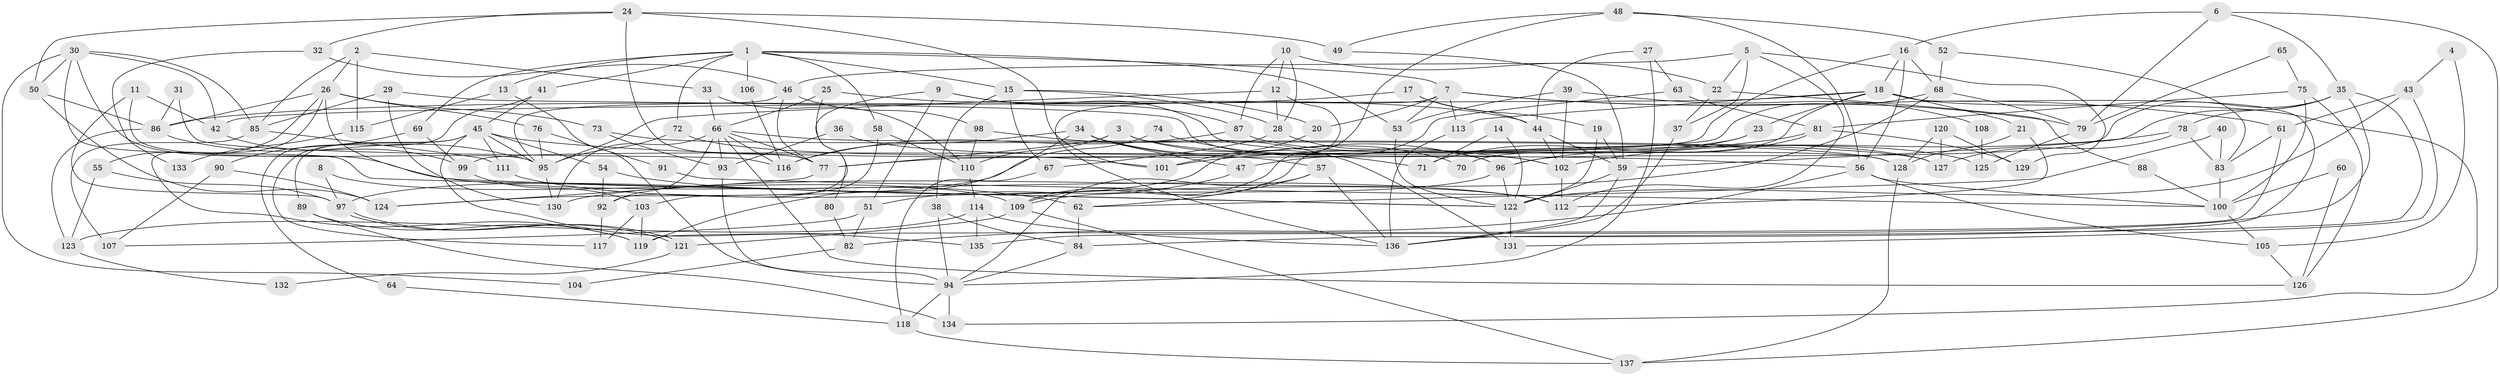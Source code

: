 // Generated by graph-tools (version 1.1) at 2025/26/03/09/25 03:26:11]
// undirected, 137 vertices, 274 edges
graph export_dot {
graph [start="1"]
  node [color=gray90,style=filled];
  1;
  2;
  3;
  4;
  5;
  6;
  7;
  8;
  9;
  10;
  11;
  12;
  13;
  14;
  15;
  16;
  17;
  18;
  19;
  20;
  21;
  22;
  23;
  24;
  25;
  26;
  27;
  28;
  29;
  30;
  31;
  32;
  33;
  34;
  35;
  36;
  37;
  38;
  39;
  40;
  41;
  42;
  43;
  44;
  45;
  46;
  47;
  48;
  49;
  50;
  51;
  52;
  53;
  54;
  55;
  56;
  57;
  58;
  59;
  60;
  61;
  62;
  63;
  64;
  65;
  66;
  67;
  68;
  69;
  70;
  71;
  72;
  73;
  74;
  75;
  76;
  77;
  78;
  79;
  80;
  81;
  82;
  83;
  84;
  85;
  86;
  87;
  88;
  89;
  90;
  91;
  92;
  93;
  94;
  95;
  96;
  97;
  98;
  99;
  100;
  101;
  102;
  103;
  104;
  105;
  106;
  107;
  108;
  109;
  110;
  111;
  112;
  113;
  114;
  115;
  116;
  117;
  118;
  119;
  120;
  121;
  122;
  123;
  124;
  125;
  126;
  127;
  128;
  129;
  130;
  131;
  132;
  133;
  134;
  135;
  136;
  137;
  1 -- 15;
  1 -- 58;
  1 -- 7;
  1 -- 13;
  1 -- 41;
  1 -- 53;
  1 -- 69;
  1 -- 72;
  1 -- 106;
  2 -- 85;
  2 -- 26;
  2 -- 33;
  2 -- 115;
  3 -- 77;
  3 -- 110;
  3 -- 70;
  3 -- 127;
  4 -- 43;
  4 -- 105;
  5 -- 46;
  5 -- 112;
  5 -- 22;
  5 -- 37;
  5 -- 129;
  6 -- 35;
  6 -- 79;
  6 -- 16;
  6 -- 137;
  7 -- 113;
  7 -- 20;
  7 -- 53;
  7 -- 61;
  7 -- 79;
  7 -- 136;
  8 -- 109;
  8 -- 97;
  9 -- 128;
  9 -- 92;
  9 -- 51;
  9 -- 87;
  10 -- 22;
  10 -- 87;
  10 -- 12;
  10 -- 28;
  11 -- 97;
  11 -- 95;
  11 -- 42;
  12 -- 28;
  12 -- 95;
  12 -- 109;
  13 -- 94;
  13 -- 115;
  14 -- 122;
  14 -- 71;
  15 -- 67;
  15 -- 20;
  15 -- 28;
  15 -- 38;
  16 -- 56;
  16 -- 18;
  16 -- 68;
  16 -- 99;
  17 -- 19;
  17 -- 44;
  17 -- 86;
  18 -- 134;
  18 -- 21;
  18 -- 23;
  18 -- 42;
  18 -- 70;
  18 -- 84;
  18 -- 113;
  19 -- 122;
  19 -- 59;
  20 -- 101;
  21 -- 112;
  21 -- 128;
  22 -- 37;
  22 -- 88;
  23 -- 47;
  23 -- 71;
  24 -- 77;
  24 -- 101;
  24 -- 32;
  24 -- 49;
  24 -- 50;
  25 -- 66;
  25 -- 44;
  25 -- 80;
  26 -- 86;
  26 -- 122;
  26 -- 55;
  26 -- 73;
  26 -- 76;
  26 -- 119;
  27 -- 44;
  27 -- 63;
  27 -- 94;
  28 -- 67;
  28 -- 96;
  29 -- 130;
  29 -- 85;
  29 -- 102;
  30 -- 42;
  30 -- 122;
  30 -- 50;
  30 -- 85;
  30 -- 104;
  30 -- 112;
  31 -- 116;
  31 -- 86;
  32 -- 46;
  32 -- 133;
  33 -- 66;
  33 -- 110;
  34 -- 96;
  34 -- 119;
  34 -- 47;
  34 -- 71;
  34 -- 116;
  35 -- 96;
  35 -- 59;
  35 -- 78;
  35 -- 135;
  35 -- 136;
  36 -- 57;
  36 -- 93;
  37 -- 136;
  38 -- 84;
  38 -- 94;
  39 -- 102;
  39 -- 53;
  39 -- 108;
  40 -- 62;
  40 -- 83;
  41 -- 45;
  41 -- 64;
  42 -- 99;
  43 -- 131;
  43 -- 122;
  43 -- 61;
  44 -- 59;
  44 -- 102;
  45 -- 95;
  45 -- 117;
  45 -- 54;
  45 -- 56;
  45 -- 89;
  45 -- 111;
  45 -- 135;
  46 -- 77;
  46 -- 95;
  46 -- 98;
  47 -- 51;
  48 -- 49;
  48 -- 109;
  48 -- 52;
  48 -- 56;
  49 -- 59;
  50 -- 86;
  50 -- 124;
  51 -- 107;
  51 -- 82;
  52 -- 83;
  52 -- 68;
  53 -- 122;
  54 -- 62;
  54 -- 92;
  55 -- 123;
  55 -- 97;
  56 -- 82;
  56 -- 100;
  56 -- 105;
  57 -- 136;
  57 -- 94;
  57 -- 62;
  58 -- 110;
  58 -- 103;
  59 -- 136;
  59 -- 122;
  60 -- 100;
  60 -- 126;
  61 -- 83;
  61 -- 119;
  62 -- 84;
  63 -- 97;
  63 -- 81;
  64 -- 118;
  65 -- 79;
  65 -- 75;
  66 -- 127;
  66 -- 130;
  66 -- 77;
  66 -- 92;
  66 -- 93;
  66 -- 116;
  66 -- 126;
  67 -- 118;
  68 -- 77;
  68 -- 79;
  68 -- 130;
  69 -- 99;
  69 -- 90;
  72 -- 95;
  72 -- 101;
  73 -- 93;
  73 -- 128;
  74 -- 102;
  74 -- 124;
  75 -- 81;
  75 -- 100;
  75 -- 126;
  76 -- 95;
  76 -- 91;
  77 -- 124;
  78 -- 83;
  78 -- 102;
  78 -- 127;
  79 -- 125;
  80 -- 82;
  81 -- 129;
  81 -- 96;
  81 -- 101;
  82 -- 104;
  83 -- 100;
  84 -- 94;
  85 -- 111;
  85 -- 107;
  86 -- 95;
  86 -- 123;
  87 -- 116;
  87 -- 125;
  88 -- 100;
  89 -- 119;
  89 -- 134;
  90 -- 124;
  90 -- 107;
  91 -- 100;
  92 -- 117;
  93 -- 94;
  94 -- 118;
  94 -- 134;
  95 -- 130;
  96 -- 109;
  96 -- 122;
  97 -- 121;
  97 -- 121;
  98 -- 110;
  98 -- 131;
  99 -- 103;
  100 -- 105;
  102 -- 112;
  103 -- 119;
  103 -- 117;
  105 -- 126;
  106 -- 116;
  108 -- 125;
  109 -- 137;
  109 -- 121;
  110 -- 114;
  111 -- 112;
  113 -- 136;
  114 -- 135;
  114 -- 136;
  114 -- 123;
  115 -- 133;
  118 -- 137;
  120 -- 127;
  120 -- 128;
  120 -- 129;
  121 -- 132;
  122 -- 131;
  123 -- 132;
  128 -- 137;
}
